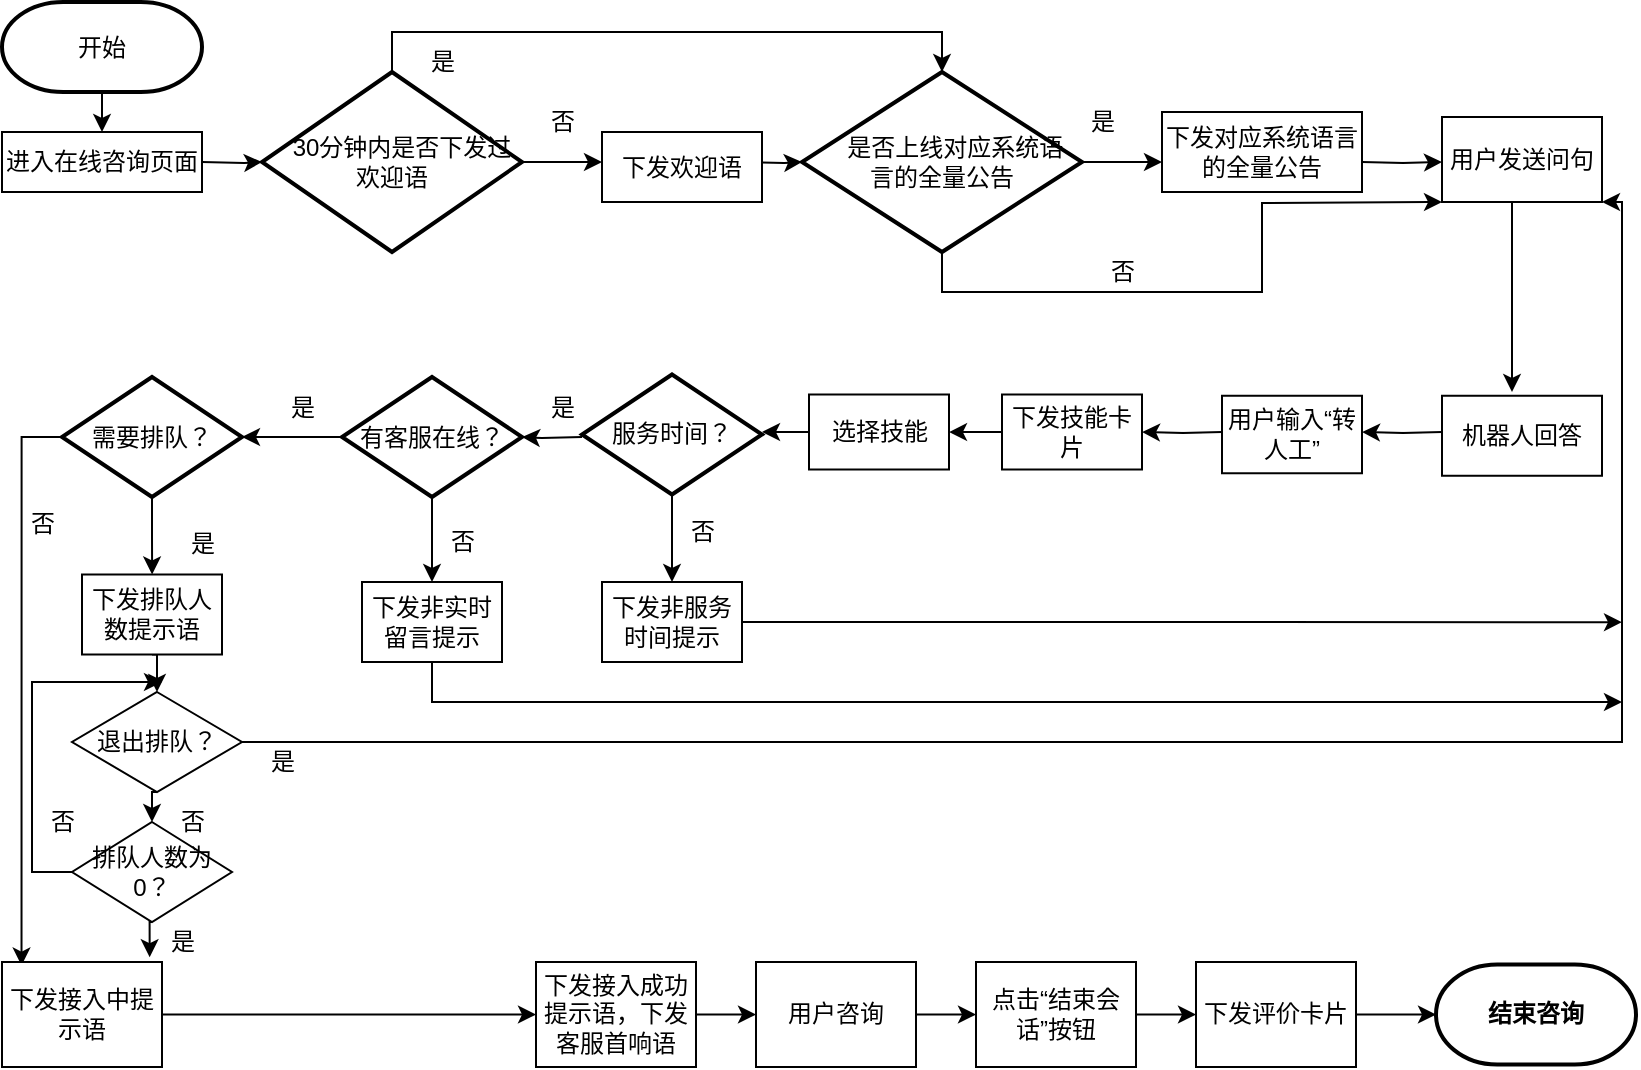 <mxfile version="20.3.3" type="github">
  <diagram id="C5RBs43oDa-KdzZeNtuy" name="Page-1">
    <mxGraphModel dx="949" dy="877" grid="1" gridSize="10" guides="1" tooltips="1" connect="1" arrows="1" fold="1" page="1" pageScale="1" pageWidth="827" pageHeight="1169" math="0" shadow="0">
      <root>
        <mxCell id="WIyWlLk6GJQsqaUBKTNV-0" />
        <mxCell id="WIyWlLk6GJQsqaUBKTNV-1" parent="WIyWlLk6GJQsqaUBKTNV-0" />
        <mxCell id="C8EmR-1X_eMLz2JugU54-7" value="" style="edgeStyle=orthogonalEdgeStyle;rounded=0;orthogonalLoop=1;jettySize=auto;html=1;" parent="WIyWlLk6GJQsqaUBKTNV-1" target="C8EmR-1X_eMLz2JugU54-2" edge="1">
          <mxGeometry relative="1" as="geometry">
            <mxPoint x="110" y="100" as="sourcePoint" />
          </mxGeometry>
        </mxCell>
        <mxCell id="C8EmR-1X_eMLz2JugU54-9" value="" style="edgeStyle=orthogonalEdgeStyle;rounded=0;orthogonalLoop=1;jettySize=auto;html=1;" parent="WIyWlLk6GJQsqaUBKTNV-1" target="C8EmR-1X_eMLz2JugU54-3" edge="1">
          <mxGeometry relative="1" as="geometry">
            <mxPoint x="380" y="100" as="sourcePoint" />
          </mxGeometry>
        </mxCell>
        <mxCell id="C8EmR-1X_eMLz2JugU54-8" value="" style="edgeStyle=orthogonalEdgeStyle;rounded=0;orthogonalLoop=1;jettySize=auto;html=1;" parent="WIyWlLk6GJQsqaUBKTNV-1" source="C8EmR-1X_eMLz2JugU54-2" edge="1">
          <mxGeometry relative="1" as="geometry">
            <mxPoint x="310" y="100" as="targetPoint" />
          </mxGeometry>
        </mxCell>
        <mxCell id="C8EmR-1X_eMLz2JugU54-44" style="edgeStyle=orthogonalEdgeStyle;rounded=0;orthogonalLoop=1;jettySize=auto;html=1;exitX=0.5;exitY=0;exitDx=0;exitDy=0;exitPerimeter=0;entryX=0.5;entryY=0;entryDx=0;entryDy=0;entryPerimeter=0;" parent="WIyWlLk6GJQsqaUBKTNV-1" source="C8EmR-1X_eMLz2JugU54-2" target="C8EmR-1X_eMLz2JugU54-3" edge="1">
          <mxGeometry relative="1" as="geometry" />
        </mxCell>
        <mxCell id="C8EmR-1X_eMLz2JugU54-2" value="&amp;nbsp; &amp;nbsp;30分钟内是否下发过欢迎语" style="strokeWidth=2;html=1;shape=mxgraph.flowchart.decision;whiteSpace=wrap;" parent="WIyWlLk6GJQsqaUBKTNV-1" vertex="1">
          <mxGeometry x="140" y="55" width="130" height="90" as="geometry" />
        </mxCell>
        <mxCell id="C8EmR-1X_eMLz2JugU54-10" value="" style="edgeStyle=orthogonalEdgeStyle;rounded=0;orthogonalLoop=1;jettySize=auto;html=1;" parent="WIyWlLk6GJQsqaUBKTNV-1" source="C8EmR-1X_eMLz2JugU54-3" edge="1">
          <mxGeometry relative="1" as="geometry">
            <mxPoint x="590" y="100" as="targetPoint" />
          </mxGeometry>
        </mxCell>
        <mxCell id="C8EmR-1X_eMLz2JugU54-45" style="edgeStyle=orthogonalEdgeStyle;rounded=0;orthogonalLoop=1;jettySize=auto;html=1;exitX=0.5;exitY=1;exitDx=0;exitDy=0;exitPerimeter=0;entryX=0;entryY=1;entryDx=0;entryDy=0;" parent="WIyWlLk6GJQsqaUBKTNV-1" source="C8EmR-1X_eMLz2JugU54-3" edge="1">
          <mxGeometry relative="1" as="geometry">
            <mxPoint x="730" y="120" as="targetPoint" />
          </mxGeometry>
        </mxCell>
        <mxCell id="C8EmR-1X_eMLz2JugU54-3" value="&amp;nbsp; &amp;nbsp; 是否上线对应系统语&lt;br&gt;言的全量公告" style="strokeWidth=2;html=1;shape=mxgraph.flowchart.decision;whiteSpace=wrap;" parent="WIyWlLk6GJQsqaUBKTNV-1" vertex="1">
          <mxGeometry x="410" y="55" width="140" height="90" as="geometry" />
        </mxCell>
        <mxCell id="C8EmR-1X_eMLz2JugU54-11" value="" style="edgeStyle=orthogonalEdgeStyle;rounded=0;orthogonalLoop=1;jettySize=auto;html=1;" parent="WIyWlLk6GJQsqaUBKTNV-1" edge="1">
          <mxGeometry relative="1" as="geometry">
            <mxPoint x="690" y="100" as="sourcePoint" />
            <mxPoint x="730" y="100" as="targetPoint" />
          </mxGeometry>
        </mxCell>
        <mxCell id="C8EmR-1X_eMLz2JugU54-12" value="" style="edgeStyle=orthogonalEdgeStyle;rounded=0;orthogonalLoop=1;jettySize=auto;html=1;" parent="WIyWlLk6GJQsqaUBKTNV-1" edge="1">
          <mxGeometry relative="1" as="geometry">
            <mxPoint x="765" y="120" as="sourcePoint" />
            <mxPoint x="765" y="215" as="targetPoint" />
          </mxGeometry>
        </mxCell>
        <mxCell id="C8EmR-1X_eMLz2JugU54-53" value="" style="edgeStyle=orthogonalEdgeStyle;rounded=0;orthogonalLoop=1;jettySize=auto;html=1;" parent="WIyWlLk6GJQsqaUBKTNV-1" edge="1">
          <mxGeometry relative="1" as="geometry">
            <mxPoint x="730" y="235" as="sourcePoint" />
            <mxPoint x="690" y="235" as="targetPoint" />
          </mxGeometry>
        </mxCell>
        <mxCell id="C8EmR-1X_eMLz2JugU54-52" value="" style="edgeStyle=orthogonalEdgeStyle;rounded=0;orthogonalLoop=1;jettySize=auto;html=1;" parent="WIyWlLk6GJQsqaUBKTNV-1" edge="1">
          <mxGeometry relative="1" as="geometry">
            <mxPoint x="620" y="235" as="sourcePoint" />
            <mxPoint x="580" y="235" as="targetPoint" />
          </mxGeometry>
        </mxCell>
        <mxCell id="C8EmR-1X_eMLz2JugU54-25" value="" style="edgeStyle=orthogonalEdgeStyle;rounded=0;orthogonalLoop=1;jettySize=auto;html=1;" parent="WIyWlLk6GJQsqaUBKTNV-1" target="C8EmR-1X_eMLz2JugU54-24" edge="1">
          <mxGeometry relative="1" as="geometry">
            <mxPoint x="300" y="237.5" as="sourcePoint" />
          </mxGeometry>
        </mxCell>
        <mxCell id="pOV2IuYYTYRtmezdy3BY-17" style="edgeStyle=orthogonalEdgeStyle;rounded=0;orthogonalLoop=1;jettySize=auto;html=1;exitX=0.5;exitY=1;exitDx=0;exitDy=0;exitPerimeter=0;" parent="WIyWlLk6GJQsqaUBKTNV-1" source="C8EmR-1X_eMLz2JugU54-16" target="pOV2IuYYTYRtmezdy3BY-16" edge="1">
          <mxGeometry relative="1" as="geometry" />
        </mxCell>
        <mxCell id="C8EmR-1X_eMLz2JugU54-16" value="服务时间？" style="strokeWidth=2;html=1;shape=mxgraph.flowchart.decision;whiteSpace=wrap;" parent="WIyWlLk6GJQsqaUBKTNV-1" vertex="1">
          <mxGeometry x="300" y="206.25" width="90" height="60" as="geometry" />
        </mxCell>
        <mxCell id="C8EmR-1X_eMLz2JugU54-59" value="" style="edgeStyle=orthogonalEdgeStyle;rounded=0;orthogonalLoop=1;jettySize=auto;html=1;" parent="WIyWlLk6GJQsqaUBKTNV-1" source="C8EmR-1X_eMLz2JugU54-24" target="C8EmR-1X_eMLz2JugU54-28" edge="1">
          <mxGeometry relative="1" as="geometry" />
        </mxCell>
        <mxCell id="pOV2IuYYTYRtmezdy3BY-21" value="" style="edgeStyle=orthogonalEdgeStyle;rounded=0;orthogonalLoop=1;jettySize=auto;html=1;" parent="WIyWlLk6GJQsqaUBKTNV-1" source="C8EmR-1X_eMLz2JugU54-24" target="pOV2IuYYTYRtmezdy3BY-18" edge="1">
          <mxGeometry relative="1" as="geometry" />
        </mxCell>
        <mxCell id="C8EmR-1X_eMLz2JugU54-24" value="有客服在线？" style="strokeWidth=2;html=1;shape=mxgraph.flowchart.decision;whiteSpace=wrap;" parent="WIyWlLk6GJQsqaUBKTNV-1" vertex="1">
          <mxGeometry x="180" y="207.5" width="90" height="60" as="geometry" />
        </mxCell>
        <mxCell id="C8EmR-1X_eMLz2JugU54-31" value="" style="edgeStyle=orthogonalEdgeStyle;rounded=0;orthogonalLoop=1;jettySize=auto;html=1;" parent="WIyWlLk6GJQsqaUBKTNV-1" source="C8EmR-1X_eMLz2JugU54-28" edge="1">
          <mxGeometry relative="1" as="geometry">
            <mxPoint x="85.059" y="306.25" as="targetPoint" />
          </mxGeometry>
        </mxCell>
        <mxCell id="pOV2IuYYTYRtmezdy3BY-26" style="edgeStyle=orthogonalEdgeStyle;rounded=0;orthogonalLoop=1;jettySize=auto;html=1;exitX=0;exitY=0.5;exitDx=0;exitDy=0;exitPerimeter=0;entryX=0.122;entryY=0.034;entryDx=0;entryDy=0;entryPerimeter=0;" parent="WIyWlLk6GJQsqaUBKTNV-1" source="C8EmR-1X_eMLz2JugU54-28" target="pOV2IuYYTYRtmezdy3BY-25" edge="1">
          <mxGeometry relative="1" as="geometry" />
        </mxCell>
        <mxCell id="C8EmR-1X_eMLz2JugU54-28" value="需要排队？" style="strokeWidth=2;html=1;shape=mxgraph.flowchart.decision;whiteSpace=wrap;" parent="WIyWlLk6GJQsqaUBKTNV-1" vertex="1">
          <mxGeometry x="40" y="207.5" width="90" height="60" as="geometry" />
        </mxCell>
        <mxCell id="C8EmR-1X_eMLz2JugU54-47" value="否" style="text;html=1;resizable=0;autosize=1;align=center;verticalAlign=middle;points=[];fillColor=none;strokeColor=none;rounded=0;" parent="WIyWlLk6GJQsqaUBKTNV-1" vertex="1">
          <mxGeometry x="270" y="65" width="40" height="30" as="geometry" />
        </mxCell>
        <mxCell id="C8EmR-1X_eMLz2JugU54-48" value="是" style="text;html=1;resizable=0;autosize=1;align=center;verticalAlign=middle;points=[];fillColor=none;strokeColor=none;rounded=0;" parent="WIyWlLk6GJQsqaUBKTNV-1" vertex="1">
          <mxGeometry x="210" y="35" width="40" height="30" as="geometry" />
        </mxCell>
        <mxCell id="C8EmR-1X_eMLz2JugU54-49" value="是" style="text;html=1;resizable=0;autosize=1;align=center;verticalAlign=middle;points=[];fillColor=none;strokeColor=none;rounded=0;" parent="WIyWlLk6GJQsqaUBKTNV-1" vertex="1">
          <mxGeometry x="540" y="65" width="40" height="30" as="geometry" />
        </mxCell>
        <mxCell id="C8EmR-1X_eMLz2JugU54-50" value="否" style="text;html=1;resizable=0;autosize=1;align=center;verticalAlign=middle;points=[];fillColor=none;strokeColor=none;rounded=0;" parent="WIyWlLk6GJQsqaUBKTNV-1" vertex="1">
          <mxGeometry x="550" y="140" width="40" height="30" as="geometry" />
        </mxCell>
        <mxCell id="C8EmR-1X_eMLz2JugU54-54" value="否" style="text;html=1;resizable=0;autosize=1;align=center;verticalAlign=middle;points=[];fillColor=none;strokeColor=none;rounded=0;" parent="WIyWlLk6GJQsqaUBKTNV-1" vertex="1">
          <mxGeometry x="340" y="270" width="40" height="30" as="geometry" />
        </mxCell>
        <mxCell id="C8EmR-1X_eMLz2JugU54-58" value="是" style="text;html=1;resizable=0;autosize=1;align=center;verticalAlign=middle;points=[];fillColor=none;strokeColor=none;rounded=0;" parent="WIyWlLk6GJQsqaUBKTNV-1" vertex="1">
          <mxGeometry x="270" y="207.5" width="40" height="30" as="geometry" />
        </mxCell>
        <mxCell id="C8EmR-1X_eMLz2JugU54-60" value="否" style="text;html=1;resizable=0;autosize=1;align=center;verticalAlign=middle;points=[];fillColor=none;strokeColor=none;rounded=0;" parent="WIyWlLk6GJQsqaUBKTNV-1" vertex="1">
          <mxGeometry x="10" y="266.25" width="40" height="30" as="geometry" />
        </mxCell>
        <mxCell id="C8EmR-1X_eMLz2JugU54-61" value="是" style="text;html=1;resizable=0;autosize=1;align=center;verticalAlign=middle;points=[];fillColor=none;strokeColor=none;rounded=0;" parent="WIyWlLk6GJQsqaUBKTNV-1" vertex="1">
          <mxGeometry x="140" y="207.5" width="40" height="30" as="geometry" />
        </mxCell>
        <mxCell id="C8EmR-1X_eMLz2JugU54-63" value="是" style="text;html=1;resizable=0;autosize=1;align=center;verticalAlign=middle;points=[];fillColor=none;strokeColor=none;rounded=0;" parent="WIyWlLk6GJQsqaUBKTNV-1" vertex="1">
          <mxGeometry x="90" y="276.25" width="40" height="30" as="geometry" />
        </mxCell>
        <mxCell id="pOV2IuYYTYRtmezdy3BY-3" value="进入在线咨询页面" style="rounded=0;whiteSpace=wrap;html=1;" parent="WIyWlLk6GJQsqaUBKTNV-1" vertex="1">
          <mxGeometry x="10" y="85" width="100" height="30" as="geometry" />
        </mxCell>
        <mxCell id="pOV2IuYYTYRtmezdy3BY-4" value="下发欢迎语" style="rounded=0;whiteSpace=wrap;html=1;" parent="WIyWlLk6GJQsqaUBKTNV-1" vertex="1">
          <mxGeometry x="310" y="85" width="80" height="35" as="geometry" />
        </mxCell>
        <mxCell id="pOV2IuYYTYRtmezdy3BY-5" value="下发对应系统语言的全量公告" style="rounded=0;whiteSpace=wrap;html=1;" parent="WIyWlLk6GJQsqaUBKTNV-1" vertex="1">
          <mxGeometry x="590" y="75" width="100" height="40" as="geometry" />
        </mxCell>
        <mxCell id="pOV2IuYYTYRtmezdy3BY-6" value="用户发送问句" style="rounded=0;whiteSpace=wrap;html=1;strokeWidth=1;" parent="WIyWlLk6GJQsqaUBKTNV-1" vertex="1">
          <mxGeometry x="730" y="77.5" width="80" height="42.5" as="geometry" />
        </mxCell>
        <mxCell id="pOV2IuYYTYRtmezdy3BY-7" value="机器人回答" style="rounded=0;whiteSpace=wrap;html=1;" parent="WIyWlLk6GJQsqaUBKTNV-1" vertex="1">
          <mxGeometry x="730" y="216.88" width="80" height="40" as="geometry" />
        </mxCell>
        <mxCell id="pOV2IuYYTYRtmezdy3BY-8" value="用户输入“转人工”" style="rounded=0;whiteSpace=wrap;html=1;" parent="WIyWlLk6GJQsqaUBKTNV-1" vertex="1">
          <mxGeometry x="620" y="216.88" width="70" height="38.75" as="geometry" />
        </mxCell>
        <mxCell id="pOV2IuYYTYRtmezdy3BY-15" style="edgeStyle=orthogonalEdgeStyle;rounded=0;orthogonalLoop=1;jettySize=auto;html=1;exitX=0;exitY=0.5;exitDx=0;exitDy=0;" parent="WIyWlLk6GJQsqaUBKTNV-1" source="pOV2IuYYTYRtmezdy3BY-9" edge="1">
          <mxGeometry relative="1" as="geometry">
            <mxPoint x="390" y="234.724" as="targetPoint" />
          </mxGeometry>
        </mxCell>
        <mxCell id="pOV2IuYYTYRtmezdy3BY-9" value="选择技能" style="rounded=0;whiteSpace=wrap;html=1;" parent="WIyWlLk6GJQsqaUBKTNV-1" vertex="1">
          <mxGeometry x="413.5" y="216.25" width="70" height="37.5" as="geometry" />
        </mxCell>
        <mxCell id="pOV2IuYYTYRtmezdy3BY-11" value="" style="edgeStyle=orthogonalEdgeStyle;rounded=0;orthogonalLoop=1;jettySize=auto;html=1;" parent="WIyWlLk6GJQsqaUBKTNV-1" source="pOV2IuYYTYRtmezdy3BY-10" target="pOV2IuYYTYRtmezdy3BY-9" edge="1">
          <mxGeometry relative="1" as="geometry" />
        </mxCell>
        <mxCell id="pOV2IuYYTYRtmezdy3BY-10" value="下发技能卡片" style="rounded=0;whiteSpace=wrap;html=1;" parent="WIyWlLk6GJQsqaUBKTNV-1" vertex="1">
          <mxGeometry x="510" y="216.25" width="70" height="37.5" as="geometry" />
        </mxCell>
        <mxCell id="pOV2IuYYTYRtmezdy3BY-44" style="edgeStyle=orthogonalEdgeStyle;rounded=0;orthogonalLoop=1;jettySize=auto;html=1;exitX=1;exitY=0.5;exitDx=0;exitDy=0;" parent="WIyWlLk6GJQsqaUBKTNV-1" source="pOV2IuYYTYRtmezdy3BY-16" edge="1">
          <mxGeometry relative="1" as="geometry">
            <mxPoint x="820" y="330.118" as="targetPoint" />
          </mxGeometry>
        </mxCell>
        <mxCell id="pOV2IuYYTYRtmezdy3BY-16" value="下发非服务时间提示" style="rounded=0;whiteSpace=wrap;html=1;" parent="WIyWlLk6GJQsqaUBKTNV-1" vertex="1">
          <mxGeometry x="310" y="310" width="70" height="40" as="geometry" />
        </mxCell>
        <mxCell id="pOV2IuYYTYRtmezdy3BY-45" style="edgeStyle=orthogonalEdgeStyle;rounded=0;orthogonalLoop=1;jettySize=auto;html=1;exitX=0.5;exitY=1;exitDx=0;exitDy=0;" parent="WIyWlLk6GJQsqaUBKTNV-1" source="pOV2IuYYTYRtmezdy3BY-18" edge="1">
          <mxGeometry relative="1" as="geometry">
            <mxPoint x="820" y="370" as="targetPoint" />
            <Array as="points">
              <mxPoint x="225" y="370" />
              <mxPoint x="820" y="370" />
            </Array>
          </mxGeometry>
        </mxCell>
        <mxCell id="pOV2IuYYTYRtmezdy3BY-18" value="下发非实时留言提示" style="rounded=0;whiteSpace=wrap;html=1;" parent="WIyWlLk6GJQsqaUBKTNV-1" vertex="1">
          <mxGeometry x="190" y="310" width="70" height="40" as="geometry" />
        </mxCell>
        <mxCell id="nRYB_YJZ5mu6NCY1xEQA-12" style="edgeStyle=orthogonalEdgeStyle;rounded=0;orthogonalLoop=1;jettySize=auto;html=1;exitX=0.5;exitY=1;exitDx=0;exitDy=0;entryX=0.5;entryY=0;entryDx=0;entryDy=0;" edge="1" parent="WIyWlLk6GJQsqaUBKTNV-1" source="pOV2IuYYTYRtmezdy3BY-22" target="nRYB_YJZ5mu6NCY1xEQA-0">
          <mxGeometry relative="1" as="geometry" />
        </mxCell>
        <mxCell id="pOV2IuYYTYRtmezdy3BY-22" value="下发排队人数提示语" style="rounded=0;whiteSpace=wrap;html=1;" parent="WIyWlLk6GJQsqaUBKTNV-1" vertex="1">
          <mxGeometry x="50" y="306.25" width="70" height="40" as="geometry" />
        </mxCell>
        <mxCell id="pOV2IuYYTYRtmezdy3BY-35" value="" style="edgeStyle=orthogonalEdgeStyle;rounded=0;orthogonalLoop=1;jettySize=auto;html=1;" parent="WIyWlLk6GJQsqaUBKTNV-1" source="pOV2IuYYTYRtmezdy3BY-25" target="pOV2IuYYTYRtmezdy3BY-27" edge="1">
          <mxGeometry relative="1" as="geometry" />
        </mxCell>
        <mxCell id="pOV2IuYYTYRtmezdy3BY-25" value="下发接入中提示语" style="whiteSpace=wrap;html=1;strokeWidth=1;" parent="WIyWlLk6GJQsqaUBKTNV-1" vertex="1">
          <mxGeometry x="10" y="500" width="80" height="52.5" as="geometry" />
        </mxCell>
        <mxCell id="pOV2IuYYTYRtmezdy3BY-36" value="" style="edgeStyle=orthogonalEdgeStyle;rounded=0;orthogonalLoop=1;jettySize=auto;html=1;" parent="WIyWlLk6GJQsqaUBKTNV-1" source="pOV2IuYYTYRtmezdy3BY-27" target="pOV2IuYYTYRtmezdy3BY-28" edge="1">
          <mxGeometry relative="1" as="geometry" />
        </mxCell>
        <mxCell id="pOV2IuYYTYRtmezdy3BY-27" value="下发接入成功提示语，下发客服首响语" style="whiteSpace=wrap;html=1;strokeWidth=1;" parent="WIyWlLk6GJQsqaUBKTNV-1" vertex="1">
          <mxGeometry x="277" y="500" width="80" height="52.5" as="geometry" />
        </mxCell>
        <mxCell id="pOV2IuYYTYRtmezdy3BY-37" value="" style="edgeStyle=orthogonalEdgeStyle;rounded=0;orthogonalLoop=1;jettySize=auto;html=1;" parent="WIyWlLk6GJQsqaUBKTNV-1" source="pOV2IuYYTYRtmezdy3BY-28" target="pOV2IuYYTYRtmezdy3BY-29" edge="1">
          <mxGeometry relative="1" as="geometry" />
        </mxCell>
        <mxCell id="pOV2IuYYTYRtmezdy3BY-28" value="用户咨询" style="whiteSpace=wrap;html=1;strokeWidth=1;" parent="WIyWlLk6GJQsqaUBKTNV-1" vertex="1">
          <mxGeometry x="387" y="500" width="80" height="52.5" as="geometry" />
        </mxCell>
        <mxCell id="pOV2IuYYTYRtmezdy3BY-38" value="" style="edgeStyle=orthogonalEdgeStyle;rounded=0;orthogonalLoop=1;jettySize=auto;html=1;" parent="WIyWlLk6GJQsqaUBKTNV-1" source="pOV2IuYYTYRtmezdy3BY-29" target="pOV2IuYYTYRtmezdy3BY-31" edge="1">
          <mxGeometry relative="1" as="geometry" />
        </mxCell>
        <mxCell id="pOV2IuYYTYRtmezdy3BY-29" value="点击“结束会话”按钮" style="whiteSpace=wrap;html=1;strokeWidth=1;" parent="WIyWlLk6GJQsqaUBKTNV-1" vertex="1">
          <mxGeometry x="497" y="500" width="80" height="52.5" as="geometry" />
        </mxCell>
        <mxCell id="pOV2IuYYTYRtmezdy3BY-39" value="" style="edgeStyle=orthogonalEdgeStyle;rounded=0;orthogonalLoop=1;jettySize=auto;html=1;" parent="WIyWlLk6GJQsqaUBKTNV-1" source="pOV2IuYYTYRtmezdy3BY-31" target="pOV2IuYYTYRtmezdy3BY-32" edge="1">
          <mxGeometry relative="1" as="geometry" />
        </mxCell>
        <mxCell id="pOV2IuYYTYRtmezdy3BY-31" value="下发评价卡片" style="whiteSpace=wrap;html=1;strokeWidth=1;" parent="WIyWlLk6GJQsqaUBKTNV-1" vertex="1">
          <mxGeometry x="607" y="500" width="80" height="52.5" as="geometry" />
        </mxCell>
        <mxCell id="pOV2IuYYTYRtmezdy3BY-32" value="结束咨询" style="strokeWidth=2;html=1;shape=mxgraph.flowchart.terminator;whiteSpace=wrap;fontStyle=1" parent="WIyWlLk6GJQsqaUBKTNV-1" vertex="1">
          <mxGeometry x="727" y="501.25" width="100" height="50" as="geometry" />
        </mxCell>
        <mxCell id="pOV2IuYYTYRtmezdy3BY-34" style="edgeStyle=orthogonalEdgeStyle;rounded=0;orthogonalLoop=1;jettySize=auto;html=1;exitX=0.5;exitY=1;exitDx=0;exitDy=0;exitPerimeter=0;entryX=0.5;entryY=0;entryDx=0;entryDy=0;" parent="WIyWlLk6GJQsqaUBKTNV-1" source="pOV2IuYYTYRtmezdy3BY-33" target="pOV2IuYYTYRtmezdy3BY-3" edge="1">
          <mxGeometry relative="1" as="geometry" />
        </mxCell>
        <mxCell id="pOV2IuYYTYRtmezdy3BY-33" value="开始" style="strokeWidth=2;html=1;shape=mxgraph.flowchart.terminator;whiteSpace=wrap;" parent="WIyWlLk6GJQsqaUBKTNV-1" vertex="1">
          <mxGeometry x="10" y="20" width="100" height="45" as="geometry" />
        </mxCell>
        <mxCell id="pOV2IuYYTYRtmezdy3BY-42" style="edgeStyle=orthogonalEdgeStyle;rounded=0;orthogonalLoop=1;jettySize=auto;html=1;entryX=1;entryY=1;entryDx=0;entryDy=0;exitX=1;exitY=0.5;exitDx=0;exitDy=0;" parent="WIyWlLk6GJQsqaUBKTNV-1" source="nRYB_YJZ5mu6NCY1xEQA-0" target="pOV2IuYYTYRtmezdy3BY-6" edge="1">
          <mxGeometry relative="1" as="geometry">
            <Array as="points">
              <mxPoint x="820" y="390" />
              <mxPoint x="820" y="120" />
            </Array>
            <mxPoint x="190" y="390" as="sourcePoint" />
          </mxGeometry>
        </mxCell>
        <mxCell id="pOV2IuYYTYRtmezdy3BY-46" value="否" style="text;html=1;align=center;verticalAlign=middle;resizable=0;points=[];autosize=1;strokeColor=none;fillColor=none;" parent="WIyWlLk6GJQsqaUBKTNV-1" vertex="1">
          <mxGeometry x="220" y="275" width="40" height="30" as="geometry" />
        </mxCell>
        <mxCell id="nRYB_YJZ5mu6NCY1xEQA-6" style="edgeStyle=orthogonalEdgeStyle;rounded=0;orthogonalLoop=1;jettySize=auto;html=1;exitX=0.5;exitY=1;exitDx=0;exitDy=0;entryX=0.5;entryY=0;entryDx=0;entryDy=0;" edge="1" parent="WIyWlLk6GJQsqaUBKTNV-1" source="nRYB_YJZ5mu6NCY1xEQA-0" target="nRYB_YJZ5mu6NCY1xEQA-1">
          <mxGeometry relative="1" as="geometry" />
        </mxCell>
        <mxCell id="nRYB_YJZ5mu6NCY1xEQA-0" value="退出排队？" style="rhombus;whiteSpace=wrap;html=1;" vertex="1" parent="WIyWlLk6GJQsqaUBKTNV-1">
          <mxGeometry x="45" y="365" width="85" height="50" as="geometry" />
        </mxCell>
        <mxCell id="nRYB_YJZ5mu6NCY1xEQA-4" style="edgeStyle=orthogonalEdgeStyle;rounded=0;orthogonalLoop=1;jettySize=auto;html=1;exitX=0.5;exitY=1;exitDx=0;exitDy=0;entryX=0.923;entryY=-0.046;entryDx=0;entryDy=0;entryPerimeter=0;" edge="1" parent="WIyWlLk6GJQsqaUBKTNV-1" source="nRYB_YJZ5mu6NCY1xEQA-1" target="pOV2IuYYTYRtmezdy3BY-25">
          <mxGeometry relative="1" as="geometry" />
        </mxCell>
        <mxCell id="nRYB_YJZ5mu6NCY1xEQA-13" style="edgeStyle=orthogonalEdgeStyle;rounded=0;orthogonalLoop=1;jettySize=auto;html=1;exitX=0;exitY=0.5;exitDx=0;exitDy=0;" edge="1" parent="WIyWlLk6GJQsqaUBKTNV-1" source="nRYB_YJZ5mu6NCY1xEQA-1">
          <mxGeometry relative="1" as="geometry">
            <mxPoint x="90" y="360" as="targetPoint" />
            <Array as="points">
              <mxPoint x="25" y="455" />
              <mxPoint x="25" y="360" />
            </Array>
          </mxGeometry>
        </mxCell>
        <mxCell id="nRYB_YJZ5mu6NCY1xEQA-1" value="排队人数为0？" style="rhombus;whiteSpace=wrap;html=1;" vertex="1" parent="WIyWlLk6GJQsqaUBKTNV-1">
          <mxGeometry x="45" y="430" width="80" height="50" as="geometry" />
        </mxCell>
        <mxCell id="nRYB_YJZ5mu6NCY1xEQA-5" value="是" style="text;html=1;align=center;verticalAlign=middle;resizable=0;points=[];autosize=1;strokeColor=none;fillColor=none;" vertex="1" parent="WIyWlLk6GJQsqaUBKTNV-1">
          <mxGeometry x="80" y="475" width="40" height="30" as="geometry" />
        </mxCell>
        <mxCell id="nRYB_YJZ5mu6NCY1xEQA-8" value="否" style="text;html=1;align=center;verticalAlign=middle;resizable=0;points=[];autosize=1;strokeColor=none;fillColor=none;" vertex="1" parent="WIyWlLk6GJQsqaUBKTNV-1">
          <mxGeometry x="85" y="415" width="40" height="30" as="geometry" />
        </mxCell>
        <mxCell id="nRYB_YJZ5mu6NCY1xEQA-11" value="是" style="text;html=1;align=center;verticalAlign=middle;resizable=0;points=[];autosize=1;strokeColor=none;fillColor=none;" vertex="1" parent="WIyWlLk6GJQsqaUBKTNV-1">
          <mxGeometry x="130" y="385" width="40" height="30" as="geometry" />
        </mxCell>
        <mxCell id="nRYB_YJZ5mu6NCY1xEQA-14" value="否" style="text;html=1;align=center;verticalAlign=middle;resizable=0;points=[];autosize=1;strokeColor=none;fillColor=none;" vertex="1" parent="WIyWlLk6GJQsqaUBKTNV-1">
          <mxGeometry x="20" y="415" width="40" height="30" as="geometry" />
        </mxCell>
      </root>
    </mxGraphModel>
  </diagram>
</mxfile>
